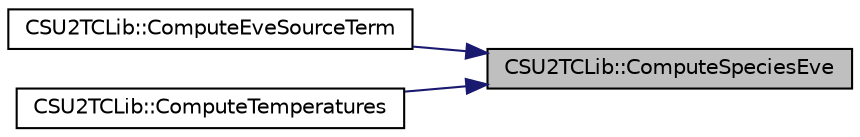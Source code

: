 digraph "CSU2TCLib::ComputeSpeciesEve"
{
 // LATEX_PDF_SIZE
  edge [fontname="Helvetica",fontsize="10",labelfontname="Helvetica",labelfontsize="10"];
  node [fontname="Helvetica",fontsize="10",shape=record];
  rankdir="RL";
  Node1 [label="CSU2TCLib::ComputeSpeciesEve",height=0.2,width=0.4,color="black", fillcolor="grey75", style="filled", fontcolor="black",tooltip="Compute species V-E energy."];
  Node1 -> Node2 [dir="back",color="midnightblue",fontsize="10",style="solid",fontname="Helvetica"];
  Node2 [label="CSU2TCLib::ComputeEveSourceTerm",height=0.2,width=0.4,color="black", fillcolor="white", style="filled",URL="$classCSU2TCLib.html#a3a9a6d1a2485e77e570fb90f9ad3b5de",tooltip="Compute vibrational energy source term."];
  Node1 -> Node3 [dir="back",color="midnightblue",fontsize="10",style="solid",fontname="Helvetica"];
  Node3 [label="CSU2TCLib::ComputeTemperatures",height=0.2,width=0.4,color="black", fillcolor="white", style="filled",URL="$classCSU2TCLib.html#adfe12efd35d99e1066a144e3a297a1f7",tooltip="Compute translational and vibrational temperatures vector."];
}
